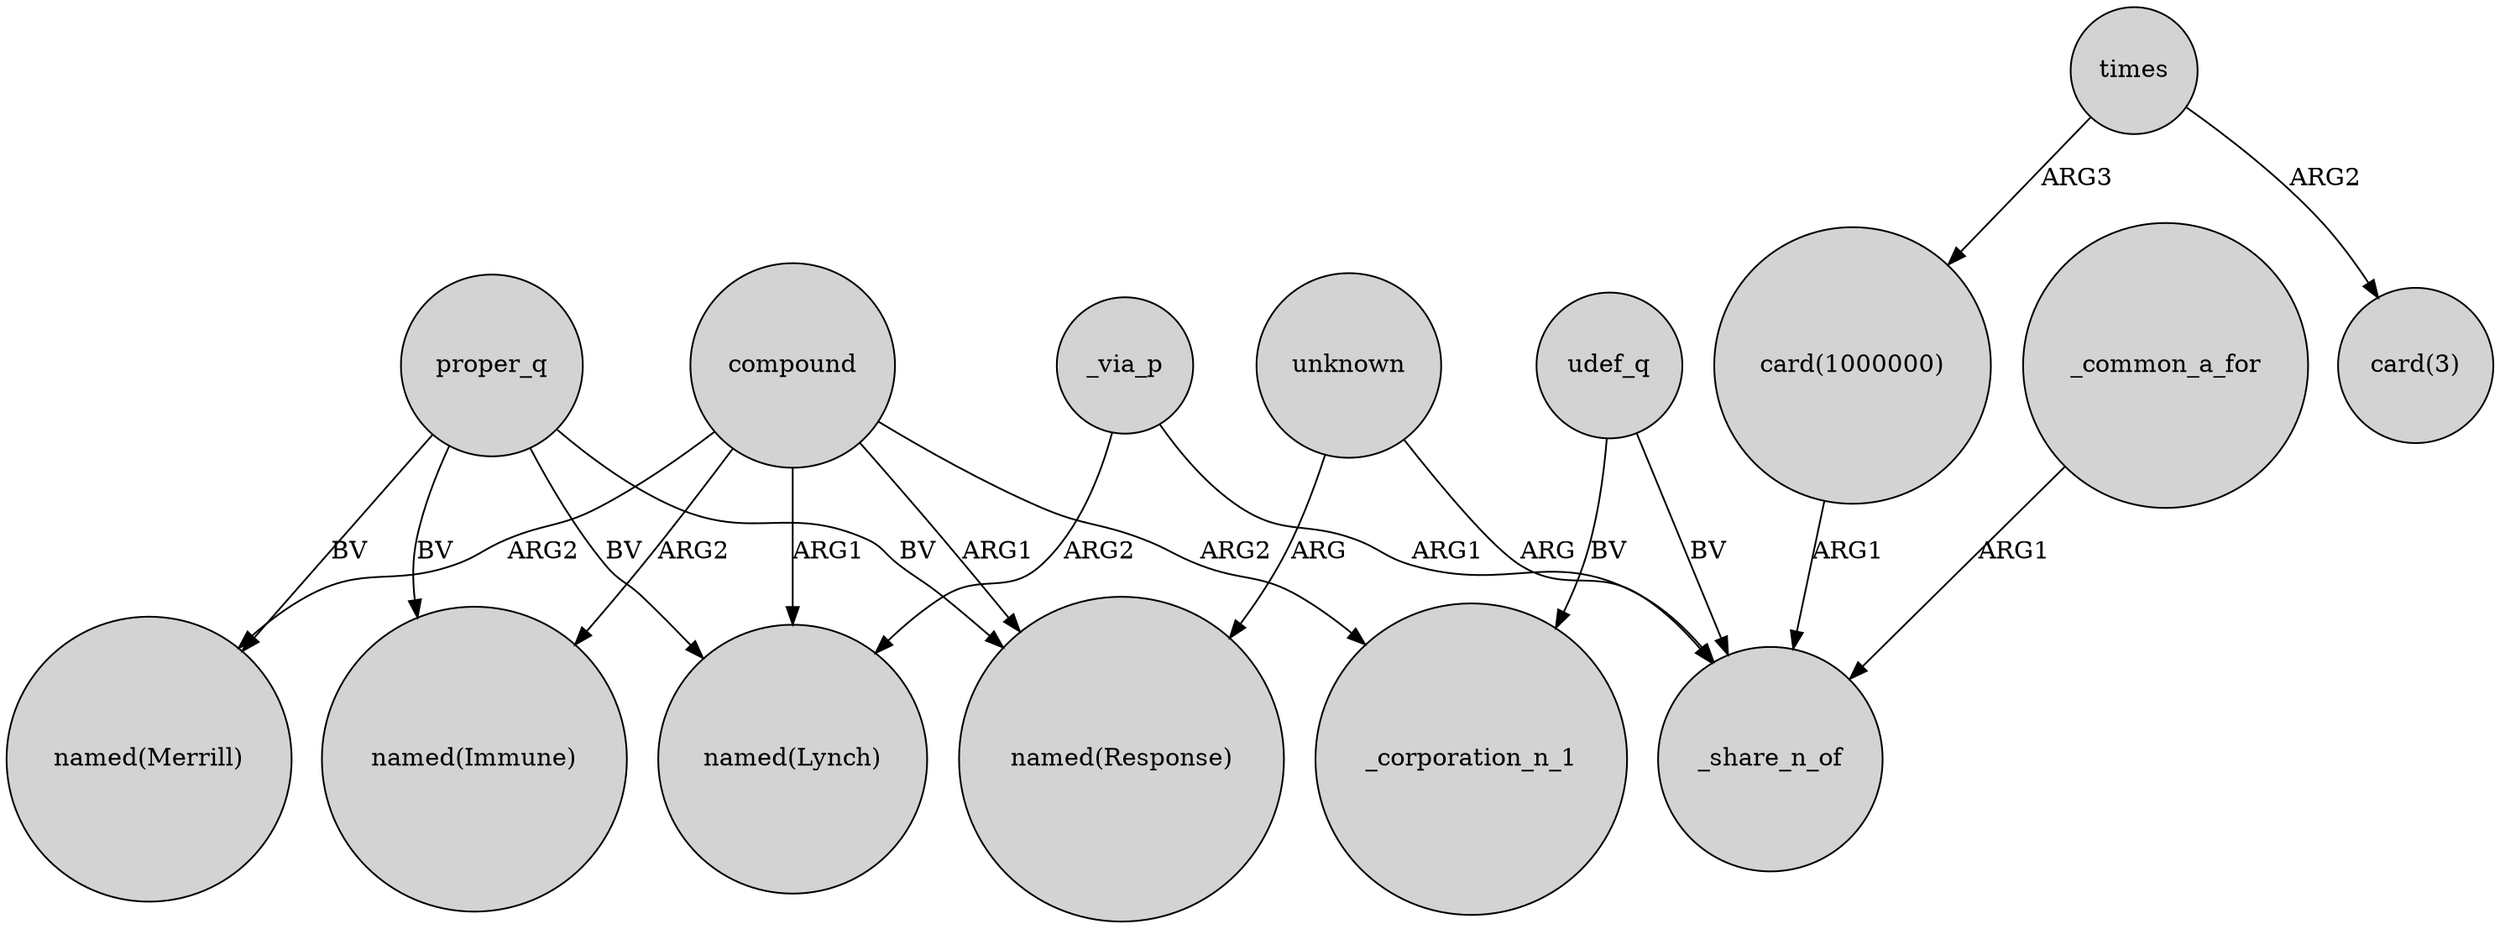 digraph {
	node [shape=circle style=filled]
	compound -> "named(Lynch)" [label=ARG1]
	compound -> "named(Response)" [label=ARG1]
	proper_q -> "named(Lynch)" [label=BV]
	_via_p -> "named(Lynch)" [label=ARG2]
	compound -> _corporation_n_1 [label=ARG2]
	compound -> "named(Immune)" [label=ARG2]
	compound -> "named(Merrill)" [label=ARG2]
	unknown -> "named(Response)" [label=ARG]
	udef_q -> _corporation_n_1 [label=BV]
	times -> "card(1000000)" [label=ARG3]
	_common_a_for -> _share_n_of [label=ARG1]
	udef_q -> _share_n_of [label=BV]
	"card(1000000)" -> _share_n_of [label=ARG1]
	unknown -> _share_n_of [label=ARG]
	times -> "card(3)" [label=ARG2]
	proper_q -> "named(Merrill)" [label=BV]
	proper_q -> "named(Immune)" [label=BV]
	_via_p -> _share_n_of [label=ARG1]
	proper_q -> "named(Response)" [label=BV]
}
